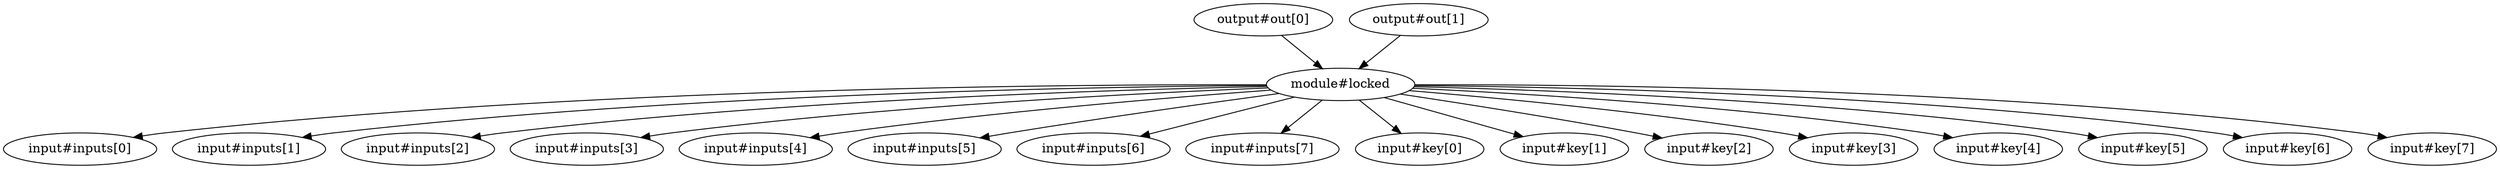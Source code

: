strict digraph "" {
	"module#locked"	[type=module];
	"module#locked" -> "input#inputs[0]";
	"module#locked" -> "input#inputs[1]";
	"module#locked" -> "input#inputs[2]";
	"module#locked" -> "input#inputs[3]";
	"module#locked" -> "input#inputs[4]";
	"module#locked" -> "input#inputs[5]";
	"module#locked" -> "input#inputs[6]";
	"module#locked" -> "input#inputs[7]";
	"module#locked" -> "input#key[0]";
	"module#locked" -> "input#key[1]";
	"module#locked" -> "input#key[2]";
	"module#locked" -> "input#key[3]";
	"module#locked" -> "input#key[4]";
	"module#locked" -> "input#key[5]";
	"module#locked" -> "input#key[6]";
	"module#locked" -> "input#key[7]";
	"output#out[0]" -> "module#locked";
	"output#out[1]" -> "module#locked";
}
